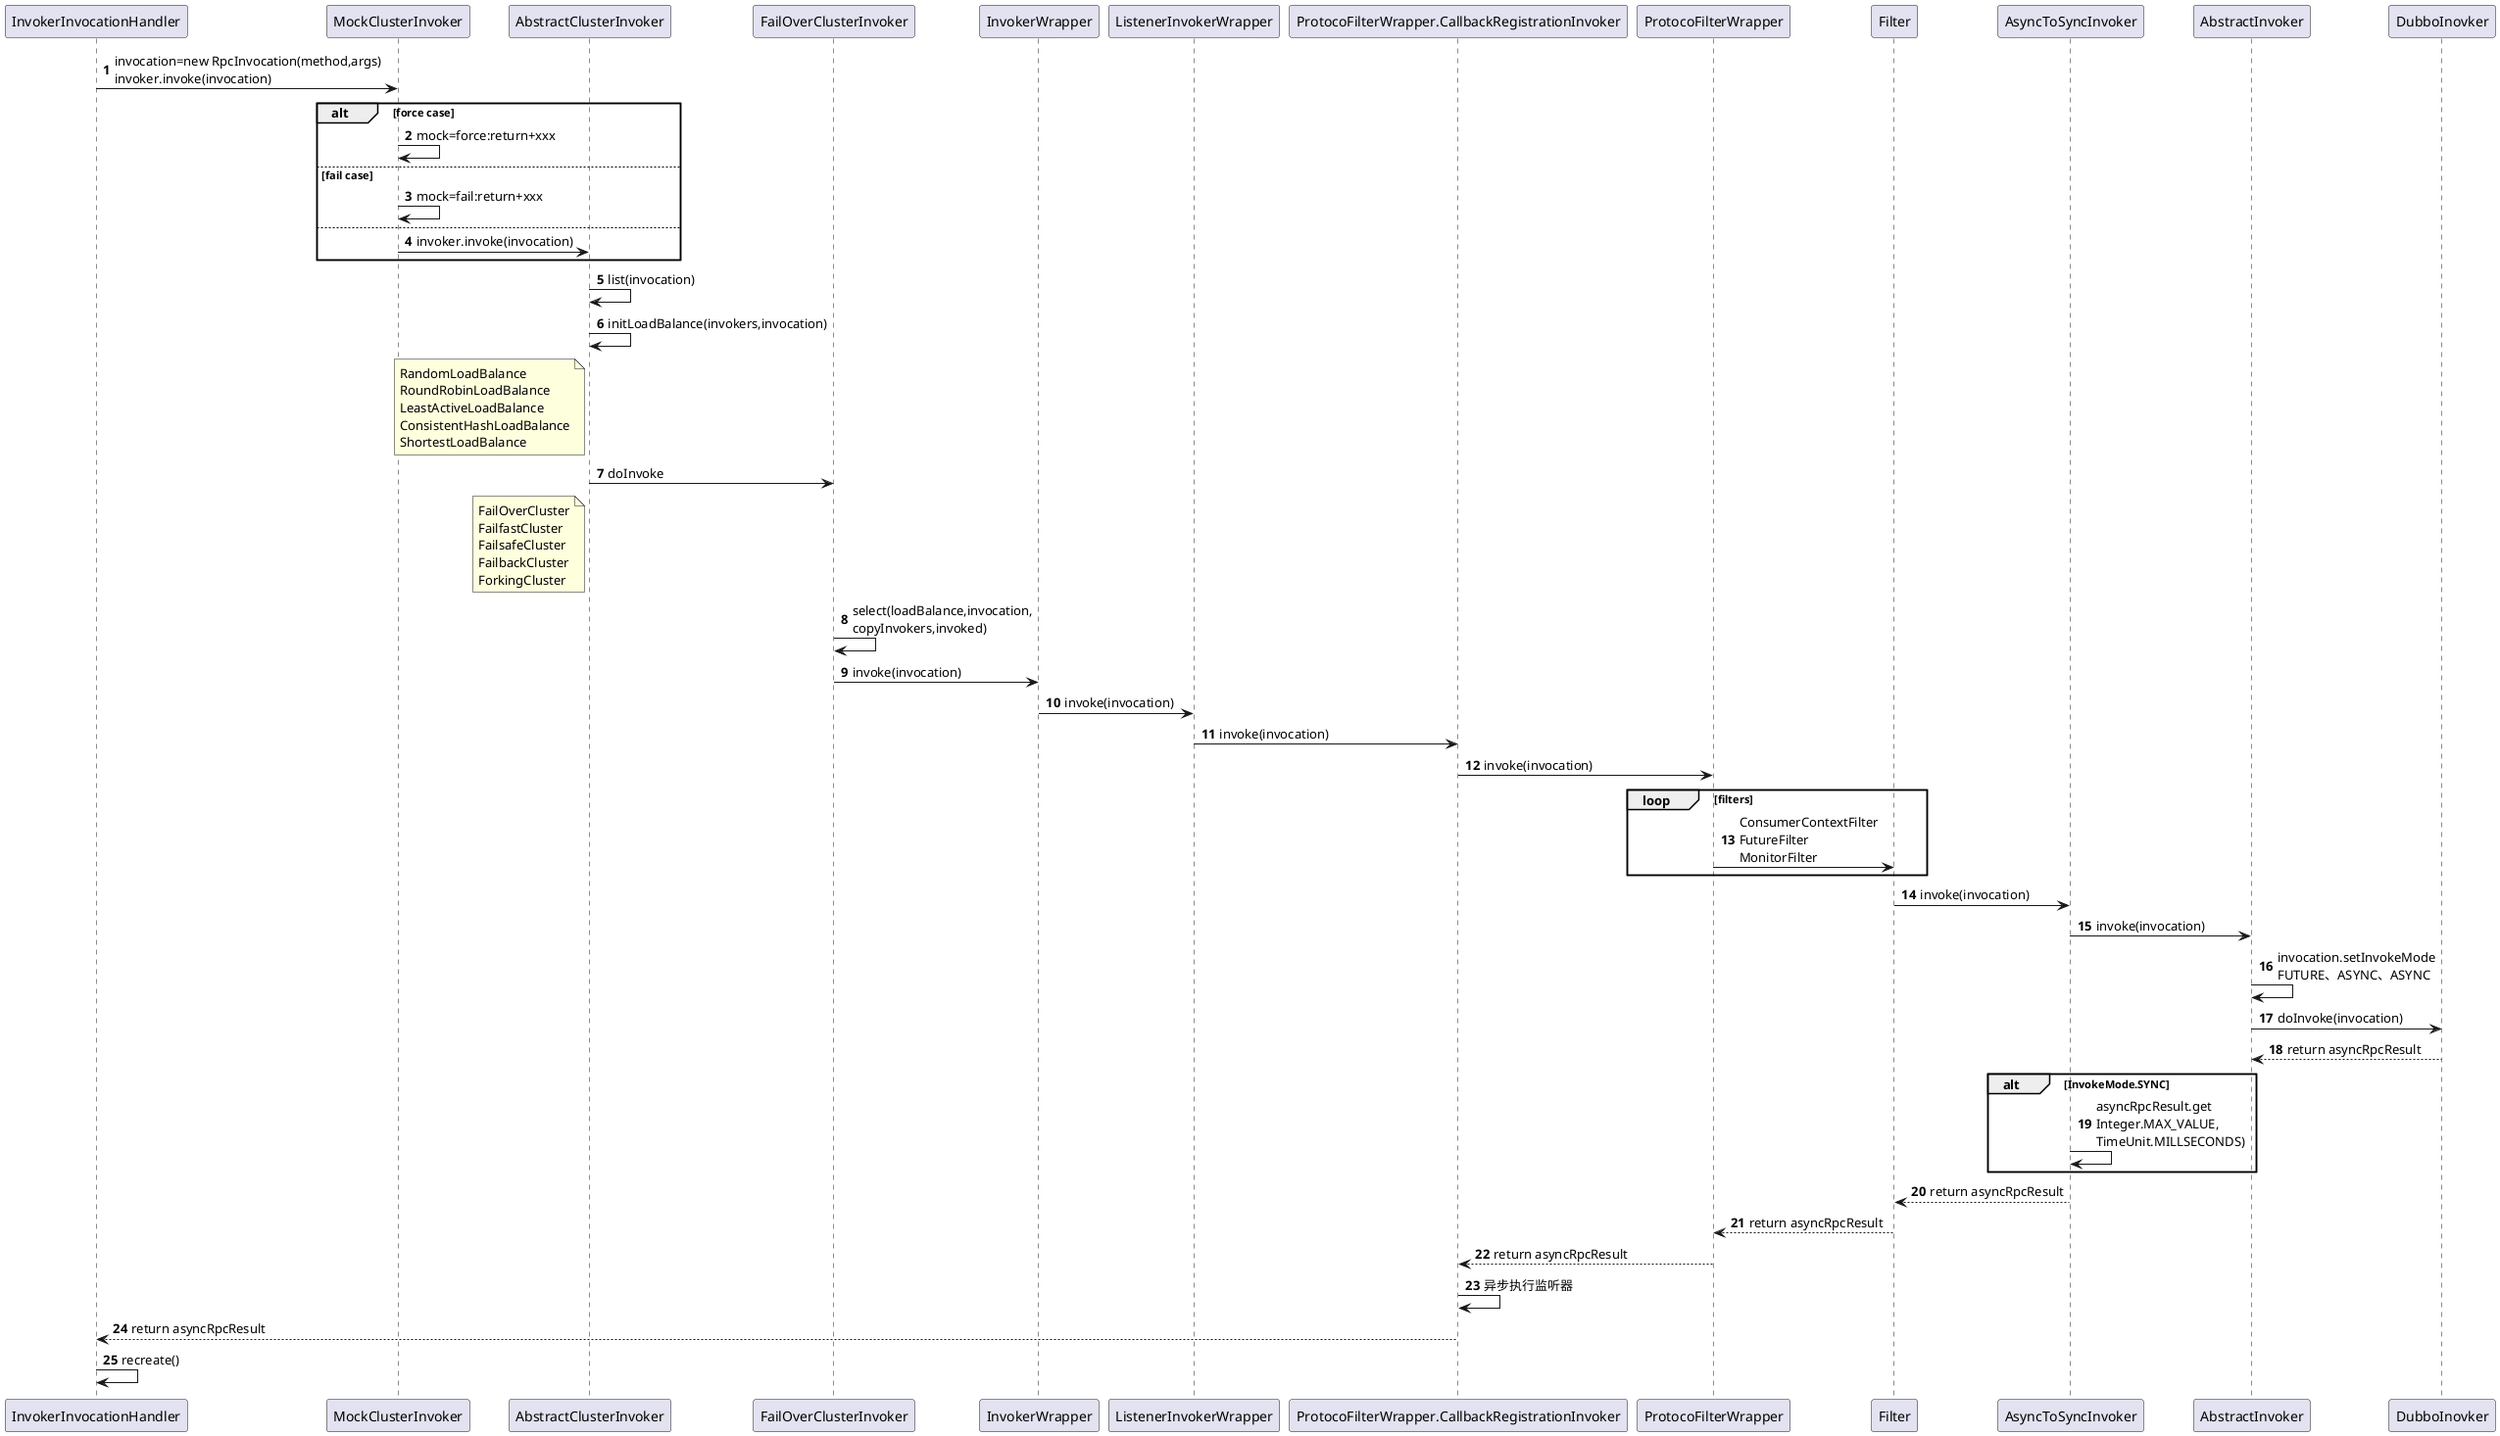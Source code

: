 @startuml
autonumber

InvokerInvocationHandler -> MockClusterInvoker : invocation=new RpcInvocation(method,args)\ninvoker.invoke(invocation)
alt force case
MockClusterInvoker -> MockClusterInvoker: mock=force:return+xxx
else fail case
MockClusterInvoker -> MockClusterInvoker: mock=fail:return+xxx
else
MockClusterInvoker -> AbstractClusterInvoker: invoker.invoke(invocation)
end
AbstractClusterInvoker -> AbstractClusterInvoker: list(invocation)
AbstractClusterInvoker -> AbstractClusterInvoker: initLoadBalance(invokers,invocation)
note left AbstractClusterInvoker: RandomLoadBalance\nRoundRobinLoadBalance\nLeastActiveLoadBalance\nConsistentHashLoadBalance\nShortestLoadBalance
AbstractClusterInvoker -> FailOverClusterInvoker: doInvoke
note left AbstractClusterInvoker: FailOverCluster\nFailfastCluster\nFailsafeCluster\nFailbackCluster\nForkingCluster
FailOverClusterInvoker -> FailOverClusterInvoker: select(loadBalance,invocation,\ncopyInvokers,invoked)
FailOverClusterInvoker -> InvokerWrapper: invoke(invocation)
InvokerWrapper -> ListenerInvokerWrapper: invoke(invocation)
ListenerInvokerWrapper -> ProtocoFilterWrapper.CallbackRegistrationInvoker: invoke(invocation)
ProtocoFilterWrapper.CallbackRegistrationInvoker -> ProtocoFilterWrapper: invoke(invocation)
loop filters
ProtocoFilterWrapper -> Filter: ConsumerContextFilter\nFutureFilter\nMonitorFilter
end
Filter -> AsyncToSyncInvoker: invoke(invocation)
AsyncToSyncInvoker -> AbstractInvoker: invoke(invocation)
AbstractInvoker -> AbstractInvoker: invocation.setInvokeMode\nFUTURE、ASYNC、ASYNC
AbstractInvoker -> DubboInovker: doInvoke(invocation)
DubboInovker --> AbstractInvoker: return asyncRpcResult
alt InvokeMode.SYNC
AsyncToSyncInvoker -> AsyncToSyncInvoker: asyncRpcResult.get\nInteger.MAX_VALUE,\nTimeUnit.MILLSECONDS)
end
AsyncToSyncInvoker --> Filter: return asyncRpcResult
Filter --> ProtocoFilterWrapper: return asyncRpcResult
ProtocoFilterWrapper --> ProtocoFilterWrapper.CallbackRegistrationInvoker: return asyncRpcResult
ProtocoFilterWrapper.CallbackRegistrationInvoker -> ProtocoFilterWrapper.CallbackRegistrationInvoker:异步执行监听器
ProtocoFilterWrapper.CallbackRegistrationInvoker --> InvokerInvocationHandler: return asyncRpcResult
InvokerInvocationHandler -> InvokerInvocationHandler: recreate()
@enduml